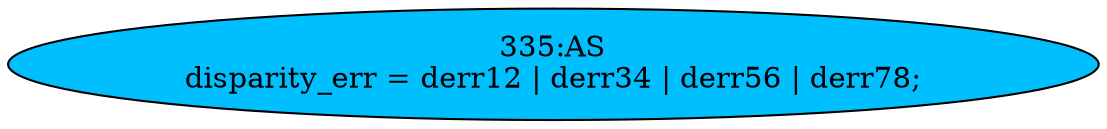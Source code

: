 strict digraph "" {
	node [label="\N"];
	"335:AS"	 [ast="<pyverilog.vparser.ast.Assign object at 0x7f14ceeea3d0>",
		def_var="['disparity_err']",
		fillcolor=deepskyblue,
		label="335:AS
disparity_err = derr12 | derr34 | derr56 | derr78;",
		statements="[]",
		style=filled,
		typ=Assign,
		use_var="['derr12', 'derr34', 'derr56', 'derr78']"];
}
